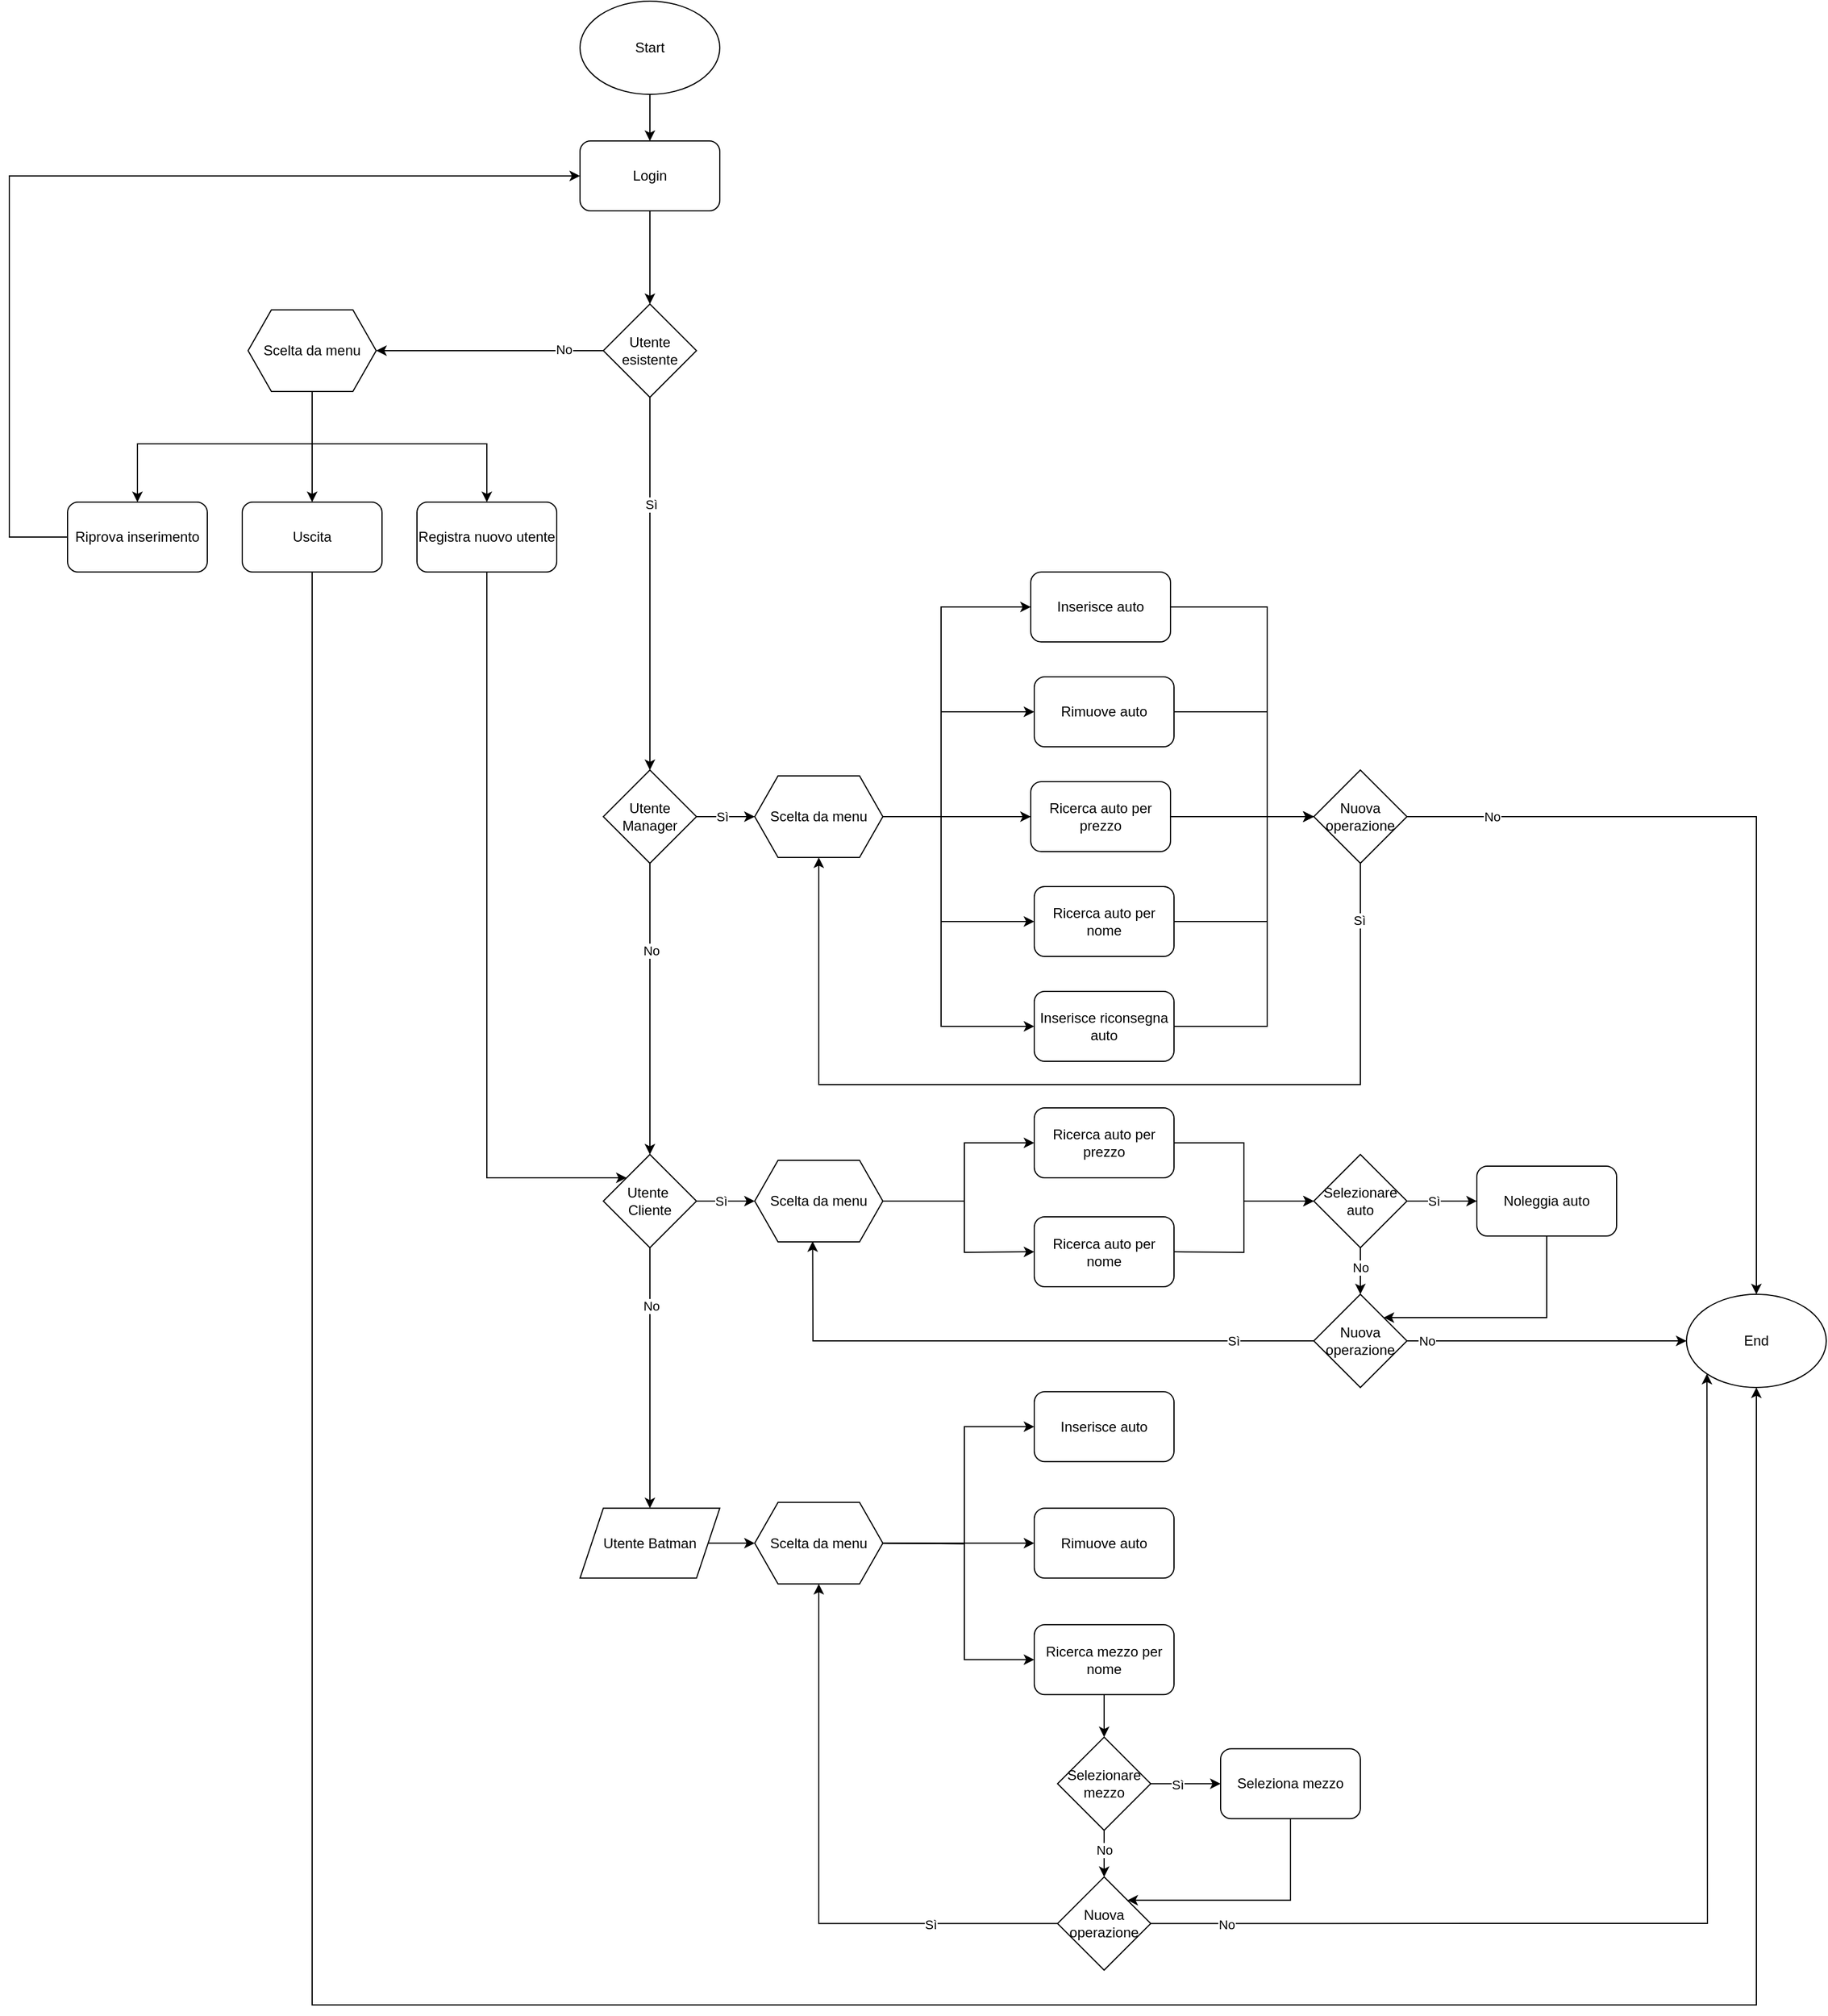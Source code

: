 <mxfile version="24.3.1" type="github">
  <diagram name="Pagina-1" id="EEm6VmCrQKePeS3bTBi5">
    <mxGraphModel dx="3055" dy="1200" grid="1" gridSize="10" guides="1" tooltips="1" connect="1" arrows="1" fold="1" page="1" pageScale="1" pageWidth="827" pageHeight="1169" math="0" shadow="0">
      <root>
        <mxCell id="0" />
        <mxCell id="1" parent="0" />
        <mxCell id="yDOt4Lqb7ccFXfuGrmkD-1" value="Start" style="ellipse;whiteSpace=wrap;html=1;" parent="1" vertex="1">
          <mxGeometry x="-270" y="100" width="120" height="80" as="geometry" />
        </mxCell>
        <mxCell id="yDOt4Lqb7ccFXfuGrmkD-9" value="" style="endArrow=classic;html=1;rounded=0;exitX=0.5;exitY=1;exitDx=0;exitDy=0;entryX=0.5;entryY=0;entryDx=0;entryDy=0;" parent="1" source="yDOt4Lqb7ccFXfuGrmkD-1" target="yDOt4Lqb7ccFXfuGrmkD-62" edge="1">
          <mxGeometry width="50" height="50" relative="1" as="geometry">
            <mxPoint x="70" y="260" as="sourcePoint" />
            <mxPoint x="120" y="210" as="targetPoint" />
          </mxGeometry>
        </mxCell>
        <mxCell id="yDOt4Lqb7ccFXfuGrmkD-27" value="" style="endArrow=classic;html=1;rounded=0;exitX=1;exitY=0.5;exitDx=0;exitDy=0;entryX=0;entryY=0.5;entryDx=0;entryDy=0;" parent="1" source="yDOt4Lqb7ccFXfuGrmkD-45" target="pQ0ZtECu9dwq4PrQdhm7-3" edge="1">
          <mxGeometry width="50" height="50" relative="1" as="geometry">
            <mxPoint x="680" y="1403.66" as="sourcePoint" />
            <mxPoint x="420" y="1473.66" as="targetPoint" />
            <Array as="points">
              <mxPoint x="60" y="1424.15" />
              <mxPoint x="60" y="1523.66" />
            </Array>
          </mxGeometry>
        </mxCell>
        <mxCell id="yDOt4Lqb7ccFXfuGrmkD-28" value="Scelta da menu" style="shape=hexagon;perimeter=hexagonPerimeter2;whiteSpace=wrap;html=1;fixedSize=1;" parent="1" vertex="1">
          <mxGeometry x="-120" y="765" width="110" height="70" as="geometry" />
        </mxCell>
        <mxCell id="yDOt4Lqb7ccFXfuGrmkD-29" value="Utente esistente" style="rhombus;whiteSpace=wrap;html=1;" parent="1" vertex="1">
          <mxGeometry x="-250" y="360" width="80" height="80" as="geometry" />
        </mxCell>
        <mxCell id="yDOt4Lqb7ccFXfuGrmkD-30" value="" style="endArrow=classic;html=1;rounded=0;exitX=0.5;exitY=1;exitDx=0;exitDy=0;entryX=0.5;entryY=0;entryDx=0;entryDy=0;" parent="1" source="yDOt4Lqb7ccFXfuGrmkD-62" target="yDOt4Lqb7ccFXfuGrmkD-29" edge="1">
          <mxGeometry width="50" height="50" relative="1" as="geometry">
            <mxPoint x="-210" y="320.0" as="sourcePoint" />
            <mxPoint x="-210.59" y="360" as="targetPoint" />
          </mxGeometry>
        </mxCell>
        <mxCell id="yDOt4Lqb7ccFXfuGrmkD-31" value="" style="endArrow=classic;html=1;rounded=0;entryX=0;entryY=0.5;entryDx=0;entryDy=0;exitX=0;exitY=0.5;exitDx=0;exitDy=0;" parent="1" target="G1E82B99o97ZGH-NDAvU-2" edge="1" source="yDOt4Lqb7ccFXfuGrmkD-29">
          <mxGeometry width="50" height="50" relative="1" as="geometry">
            <mxPoint x="-170" y="400" as="sourcePoint" />
            <mxPoint x="-380" y="330" as="targetPoint" />
            <Array as="points" />
          </mxGeometry>
        </mxCell>
        <mxCell id="yDOt4Lqb7ccFXfuGrmkD-55" value="No" style="edgeLabel;html=1;align=center;verticalAlign=middle;resizable=0;points=[];" parent="yDOt4Lqb7ccFXfuGrmkD-31" vertex="1" connectable="0">
          <mxGeometry x="-0.82" y="1" relative="1" as="geometry">
            <mxPoint x="-17" y="-2" as="offset" />
          </mxGeometry>
        </mxCell>
        <mxCell id="yDOt4Lqb7ccFXfuGrmkD-32" value="" style="endArrow=classic;html=1;rounded=0;entryX=0.5;entryY=0;entryDx=0;entryDy=0;exitX=0.5;exitY=1;exitDx=0;exitDy=0;" parent="1" source="yDOt4Lqb7ccFXfuGrmkD-29" target="yDOt4Lqb7ccFXfuGrmkD-33" edge="1">
          <mxGeometry width="50" height="50" relative="1" as="geometry">
            <mxPoint x="-180" y="710" as="sourcePoint" />
            <mxPoint x="-210.59" y="780" as="targetPoint" />
          </mxGeometry>
        </mxCell>
        <mxCell id="YLqW735Ok_-E2ZX6jBCm-1" value="Sì" style="edgeLabel;html=1;align=center;verticalAlign=middle;resizable=0;points=[];" parent="yDOt4Lqb7ccFXfuGrmkD-32" vertex="1" connectable="0">
          <mxGeometry x="-0.424" y="1" relative="1" as="geometry">
            <mxPoint as="offset" />
          </mxGeometry>
        </mxCell>
        <mxCell id="yDOt4Lqb7ccFXfuGrmkD-33" value="Utente Manager" style="rhombus;whiteSpace=wrap;html=1;" parent="1" vertex="1">
          <mxGeometry x="-250" y="760" width="80" height="80" as="geometry" />
        </mxCell>
        <mxCell id="yDOt4Lqb7ccFXfuGrmkD-35" value="" style="endArrow=classic;html=1;rounded=0;exitX=0.5;exitY=1;exitDx=0;exitDy=0;entryX=0.5;entryY=0;entryDx=0;entryDy=0;" parent="1" source="yDOt4Lqb7ccFXfuGrmkD-33" target="yDOt4Lqb7ccFXfuGrmkD-38" edge="1">
          <mxGeometry width="50" height="50" relative="1" as="geometry">
            <mxPoint x="-210.59" y="890" as="sourcePoint" />
            <mxPoint x="-210.59" y="930" as="targetPoint" />
          </mxGeometry>
        </mxCell>
        <mxCell id="yDOt4Lqb7ccFXfuGrmkD-52" value="No" style="edgeLabel;html=1;align=center;verticalAlign=middle;resizable=0;points=[];" parent="yDOt4Lqb7ccFXfuGrmkD-35" vertex="1" connectable="0">
          <mxGeometry x="-0.255" y="1" relative="1" as="geometry">
            <mxPoint y="-18" as="offset" />
          </mxGeometry>
        </mxCell>
        <mxCell id="yDOt4Lqb7ccFXfuGrmkD-36" value="" style="endArrow=classic;html=1;rounded=0;exitX=1;exitY=0.5;exitDx=0;exitDy=0;entryX=0;entryY=0.5;entryDx=0;entryDy=0;" parent="1" source="yDOt4Lqb7ccFXfuGrmkD-33" target="yDOt4Lqb7ccFXfuGrmkD-28" edge="1">
          <mxGeometry width="50" height="50" relative="1" as="geometry">
            <mxPoint x="-200.59" y="730" as="sourcePoint" />
            <mxPoint x="-200" y="770" as="targetPoint" />
          </mxGeometry>
        </mxCell>
        <mxCell id="yDOt4Lqb7ccFXfuGrmkD-49" value="Sì" style="edgeLabel;html=1;align=center;verticalAlign=middle;resizable=0;points=[];" parent="yDOt4Lqb7ccFXfuGrmkD-36" vertex="1" connectable="0">
          <mxGeometry x="-0.141" y="-1" relative="1" as="geometry">
            <mxPoint y="-1" as="offset" />
          </mxGeometry>
        </mxCell>
        <mxCell id="yDOt4Lqb7ccFXfuGrmkD-37" value="Scelta da menu" style="shape=hexagon;perimeter=hexagonPerimeter2;whiteSpace=wrap;html=1;fixedSize=1;" parent="1" vertex="1">
          <mxGeometry x="-120" y="1095" width="110" height="70" as="geometry" />
        </mxCell>
        <mxCell id="yDOt4Lqb7ccFXfuGrmkD-38" value="Utente&amp;nbsp;&lt;div&gt;Cliente&lt;/div&gt;" style="rhombus;whiteSpace=wrap;html=1;" parent="1" vertex="1">
          <mxGeometry x="-250" y="1090" width="80" height="80" as="geometry" />
        </mxCell>
        <mxCell id="yDOt4Lqb7ccFXfuGrmkD-39" value="" style="endArrow=classic;html=1;rounded=0;exitX=0.5;exitY=1;exitDx=0;exitDy=0;entryX=0.5;entryY=0;entryDx=0;entryDy=0;" parent="1" source="yDOt4Lqb7ccFXfuGrmkD-38" target="yDOt4Lqb7ccFXfuGrmkD-60" edge="1">
          <mxGeometry width="50" height="50" relative="1" as="geometry">
            <mxPoint x="-210.59" y="1153.51" as="sourcePoint" />
            <mxPoint x="-211" y="1203.51" as="targetPoint" />
          </mxGeometry>
        </mxCell>
        <mxCell id="yDOt4Lqb7ccFXfuGrmkD-53" value="No" style="edgeLabel;html=1;align=center;verticalAlign=middle;resizable=0;points=[];" parent="yDOt4Lqb7ccFXfuGrmkD-39" vertex="1" connectable="0">
          <mxGeometry x="-0.255" y="2" relative="1" as="geometry">
            <mxPoint x="-1" y="-34" as="offset" />
          </mxGeometry>
        </mxCell>
        <mxCell id="yDOt4Lqb7ccFXfuGrmkD-40" value="" style="endArrow=classic;html=1;rounded=0;exitX=1;exitY=0.5;exitDx=0;exitDy=0;entryX=0;entryY=0.5;entryDx=0;entryDy=0;" parent="1" source="yDOt4Lqb7ccFXfuGrmkD-38" target="yDOt4Lqb7ccFXfuGrmkD-37" edge="1">
          <mxGeometry width="50" height="50" relative="1" as="geometry">
            <mxPoint x="-200.59" y="1045" as="sourcePoint" />
            <mxPoint x="-200" y="1085" as="targetPoint" />
          </mxGeometry>
        </mxCell>
        <mxCell id="yDOt4Lqb7ccFXfuGrmkD-50" value="Sì" style="edgeLabel;html=1;align=center;verticalAlign=middle;resizable=0;points=[];" parent="yDOt4Lqb7ccFXfuGrmkD-40" vertex="1" connectable="0">
          <mxGeometry x="-0.188" y="-2" relative="1" as="geometry">
            <mxPoint y="-2" as="offset" />
          </mxGeometry>
        </mxCell>
        <mxCell id="yDOt4Lqb7ccFXfuGrmkD-45" value="Scelta da menu" style="shape=hexagon;perimeter=hexagonPerimeter2;whiteSpace=wrap;html=1;fixedSize=1;" parent="1" vertex="1">
          <mxGeometry x="-120" y="1388.66" width="110" height="70" as="geometry" />
        </mxCell>
        <mxCell id="yDOt4Lqb7ccFXfuGrmkD-48" value="" style="endArrow=classic;html=1;rounded=0;exitX=1;exitY=0.5;exitDx=0;exitDy=0;entryX=0;entryY=0.5;entryDx=0;entryDy=0;" parent="1" source="yDOt4Lqb7ccFXfuGrmkD-60" target="yDOt4Lqb7ccFXfuGrmkD-45" edge="1">
          <mxGeometry width="50" height="50" relative="1" as="geometry">
            <mxPoint x="-200.59" y="1353.66" as="sourcePoint" />
            <mxPoint x="-200" y="1393.66" as="targetPoint" />
          </mxGeometry>
        </mxCell>
        <mxCell id="yDOt4Lqb7ccFXfuGrmkD-58" value="" style="endArrow=classic;html=1;rounded=0;exitX=1;exitY=0.5;exitDx=0;exitDy=0;entryX=0;entryY=0.5;entryDx=0;entryDy=0;" parent="1" source="yDOt4Lqb7ccFXfuGrmkD-68" target="pQ0ZtECu9dwq4PrQdhm7-29" edge="1">
          <mxGeometry width="50" height="50" relative="1" as="geometry">
            <mxPoint x="240" y="1195" as="sourcePoint" />
            <mxPoint x="294" y="1145" as="targetPoint" />
            <Array as="points">
              <mxPoint x="300" y="1174" />
              <mxPoint x="300" y="1130" />
            </Array>
          </mxGeometry>
        </mxCell>
        <mxCell id="yDOt4Lqb7ccFXfuGrmkD-60" value="Utente Batman" style="shape=parallelogram;perimeter=parallelogramPerimeter;whiteSpace=wrap;html=1;fixedSize=1;" parent="1" vertex="1">
          <mxGeometry x="-270" y="1393.66" width="120" height="60" as="geometry" />
        </mxCell>
        <mxCell id="yDOt4Lqb7ccFXfuGrmkD-61" value="" style="endArrow=classic;html=1;rounded=0;exitX=1;exitY=0.5;exitDx=0;exitDy=0;entryX=0;entryY=0.5;entryDx=0;entryDy=0;" parent="1" source="yDOt4Lqb7ccFXfuGrmkD-67" target="pQ0ZtECu9dwq4PrQdhm7-29" edge="1">
          <mxGeometry width="50" height="50" relative="1" as="geometry">
            <mxPoint x="130" y="1265" as="sourcePoint" />
            <mxPoint x="294" y="1145" as="targetPoint" />
            <Array as="points">
              <mxPoint x="300" y="1080" />
              <mxPoint x="300" y="1130" />
            </Array>
          </mxGeometry>
        </mxCell>
        <mxCell id="yDOt4Lqb7ccFXfuGrmkD-62" value="Login" style="rounded=1;whiteSpace=wrap;html=1;" parent="1" vertex="1">
          <mxGeometry x="-270" y="220" width="120" height="60" as="geometry" />
        </mxCell>
        <mxCell id="yDOt4Lqb7ccFXfuGrmkD-63" value="Inserisce auto" style="rounded=1;whiteSpace=wrap;html=1;" parent="1" vertex="1">
          <mxGeometry x="117" y="590" width="120" height="60" as="geometry" />
        </mxCell>
        <mxCell id="yDOt4Lqb7ccFXfuGrmkD-64" value="Rimuove auto" style="rounded=1;whiteSpace=wrap;html=1;" parent="1" vertex="1">
          <mxGeometry x="120" y="680" width="120" height="60" as="geometry" />
        </mxCell>
        <mxCell id="yDOt4Lqb7ccFXfuGrmkD-65" value="" style="endArrow=classic;html=1;rounded=0;exitX=1;exitY=0.5;exitDx=0;exitDy=0;entryX=0;entryY=0.5;entryDx=0;entryDy=0;" parent="1" source="yDOt4Lqb7ccFXfuGrmkD-28" target="yDOt4Lqb7ccFXfuGrmkD-63" edge="1">
          <mxGeometry width="50" height="50" relative="1" as="geometry">
            <mxPoint x="430" y="860" as="sourcePoint" />
            <mxPoint x="480" y="810" as="targetPoint" />
            <Array as="points">
              <mxPoint x="40" y="800" />
              <mxPoint x="40" y="620" />
            </Array>
          </mxGeometry>
        </mxCell>
        <mxCell id="yDOt4Lqb7ccFXfuGrmkD-66" value="" style="endArrow=classic;html=1;rounded=0;exitX=1;exitY=0.5;exitDx=0;exitDy=0;entryX=0;entryY=0.5;entryDx=0;entryDy=0;" parent="1" source="yDOt4Lqb7ccFXfuGrmkD-28" target="yDOt4Lqb7ccFXfuGrmkD-64" edge="1">
          <mxGeometry width="50" height="50" relative="1" as="geometry">
            <mxPoint x="430" y="860" as="sourcePoint" />
            <mxPoint x="480" y="810" as="targetPoint" />
            <Array as="points">
              <mxPoint x="40" y="800" />
              <mxPoint x="40" y="710" />
            </Array>
          </mxGeometry>
        </mxCell>
        <mxCell id="yDOt4Lqb7ccFXfuGrmkD-67" value="Ricerca auto per prezzo" style="rounded=1;whiteSpace=wrap;html=1;" parent="1" vertex="1">
          <mxGeometry x="120" y="1050" width="120" height="60" as="geometry" />
        </mxCell>
        <mxCell id="yDOt4Lqb7ccFXfuGrmkD-68" value="Ricerca auto per nome" style="rounded=1;whiteSpace=wrap;html=1;" parent="1" vertex="1">
          <mxGeometry x="120" y="1143.51" width="120" height="60" as="geometry" />
        </mxCell>
        <mxCell id="yDOt4Lqb7ccFXfuGrmkD-69" value="Noleggia auto" style="rounded=1;whiteSpace=wrap;html=1;" parent="1" vertex="1">
          <mxGeometry x="500" y="1100" width="120" height="60" as="geometry" />
        </mxCell>
        <mxCell id="yDOt4Lqb7ccFXfuGrmkD-70" value="" style="endArrow=classic;html=1;rounded=0;exitX=1;exitY=0.5;exitDx=0;exitDy=0;entryX=0;entryY=0.5;entryDx=0;entryDy=0;" parent="1" source="yDOt4Lqb7ccFXfuGrmkD-37" target="yDOt4Lqb7ccFXfuGrmkD-67" edge="1">
          <mxGeometry width="50" height="50" relative="1" as="geometry">
            <mxPoint x="430" y="1345" as="sourcePoint" />
            <mxPoint x="480" y="1295" as="targetPoint" />
            <Array as="points">
              <mxPoint x="60" y="1130" />
              <mxPoint x="60" y="1080" />
            </Array>
          </mxGeometry>
        </mxCell>
        <mxCell id="yDOt4Lqb7ccFXfuGrmkD-71" value="" style="endArrow=classic;html=1;rounded=0;exitX=1;exitY=0.5;exitDx=0;exitDy=0;entryX=0;entryY=0.5;entryDx=0;entryDy=0;" parent="1" source="yDOt4Lqb7ccFXfuGrmkD-37" target="yDOt4Lqb7ccFXfuGrmkD-68" edge="1">
          <mxGeometry width="50" height="50" relative="1" as="geometry">
            <mxPoint x="430" y="1345" as="sourcePoint" />
            <mxPoint x="120" y="1195" as="targetPoint" />
            <Array as="points">
              <mxPoint x="60" y="1130" />
              <mxPoint x="60" y="1174" />
            </Array>
          </mxGeometry>
        </mxCell>
        <mxCell id="yDOt4Lqb7ccFXfuGrmkD-72" value="Inserisce auto" style="rounded=1;whiteSpace=wrap;html=1;" parent="1" vertex="1">
          <mxGeometry x="120" y="1293.66" width="120" height="60" as="geometry" />
        </mxCell>
        <mxCell id="yDOt4Lqb7ccFXfuGrmkD-73" value="Rimuove auto" style="rounded=1;whiteSpace=wrap;html=1;" parent="1" vertex="1">
          <mxGeometry x="120" y="1393.66" width="120" height="60" as="geometry" />
        </mxCell>
        <mxCell id="yDOt4Lqb7ccFXfuGrmkD-74" value="" style="endArrow=classic;html=1;rounded=0;entryX=0;entryY=0.5;entryDx=0;entryDy=0;exitX=1;exitY=0.5;exitDx=0;exitDy=0;" parent="1" source="yDOt4Lqb7ccFXfuGrmkD-45" target="yDOt4Lqb7ccFXfuGrmkD-72" edge="1">
          <mxGeometry width="50" height="50" relative="1" as="geometry">
            <mxPoint x="430" y="1413.66" as="sourcePoint" />
            <mxPoint x="480" y="1363.66" as="targetPoint" />
            <Array as="points">
              <mxPoint x="60" y="1424.15" />
              <mxPoint x="60" y="1323.66" />
            </Array>
          </mxGeometry>
        </mxCell>
        <mxCell id="yDOt4Lqb7ccFXfuGrmkD-75" value="" style="endArrow=classic;html=1;rounded=0;exitX=1;exitY=0.5;exitDx=0;exitDy=0;entryX=0;entryY=0.5;entryDx=0;entryDy=0;" parent="1" source="yDOt4Lqb7ccFXfuGrmkD-45" target="yDOt4Lqb7ccFXfuGrmkD-73" edge="1">
          <mxGeometry width="50" height="50" relative="1" as="geometry">
            <mxPoint x="430" y="1413.66" as="sourcePoint" />
            <mxPoint x="480" y="1363.66" as="targetPoint" />
            <Array as="points">
              <mxPoint x="60" y="1423.66" />
            </Array>
          </mxGeometry>
        </mxCell>
        <mxCell id="yDOt4Lqb7ccFXfuGrmkD-76" value="" style="endArrow=classic;html=1;rounded=0;exitX=1;exitY=0.5;exitDx=0;exitDy=0;entryX=0;entryY=0.5;entryDx=0;entryDy=0;" parent="1" source="yDOt4Lqb7ccFXfuGrmkD-28" target="yDOt4Lqb7ccFXfuGrmkD-78" edge="1">
          <mxGeometry width="50" height="50" relative="1" as="geometry">
            <mxPoint x="350" y="1060" as="sourcePoint" />
            <mxPoint x="400" y="1010" as="targetPoint" />
            <Array as="points">
              <mxPoint x="40" y="800" />
            </Array>
          </mxGeometry>
        </mxCell>
        <mxCell id="yDOt4Lqb7ccFXfuGrmkD-77" value="" style="endArrow=classic;html=1;rounded=0;exitX=1;exitY=0.5;exitDx=0;exitDy=0;entryX=0;entryY=0.5;entryDx=0;entryDy=0;" parent="1" source="yDOt4Lqb7ccFXfuGrmkD-28" target="yDOt4Lqb7ccFXfuGrmkD-79" edge="1">
          <mxGeometry width="50" height="50" relative="1" as="geometry">
            <mxPoint x="350" y="1060" as="sourcePoint" />
            <mxPoint x="400" y="1010" as="targetPoint" />
            <Array as="points">
              <mxPoint x="40" y="800" />
              <mxPoint x="40" y="890" />
            </Array>
          </mxGeometry>
        </mxCell>
        <mxCell id="yDOt4Lqb7ccFXfuGrmkD-78" value="Ricerca auto per prezzo" style="rounded=1;whiteSpace=wrap;html=1;" parent="1" vertex="1">
          <mxGeometry x="117" y="770" width="120" height="60" as="geometry" />
        </mxCell>
        <mxCell id="yDOt4Lqb7ccFXfuGrmkD-79" value="Ricerca auto per nome" style="rounded=1;whiteSpace=wrap;html=1;" parent="1" vertex="1">
          <mxGeometry x="120" y="860" width="120" height="60" as="geometry" />
        </mxCell>
        <mxCell id="pQ0ZtECu9dwq4PrQdhm7-1" value="Seleziona mezzo" style="rounded=1;whiteSpace=wrap;html=1;" parent="1" vertex="1">
          <mxGeometry x="280" y="1600.15" width="120" height="60" as="geometry" />
        </mxCell>
        <mxCell id="pQ0ZtECu9dwq4PrQdhm7-3" value="Ricerca mezzo per nome" style="rounded=1;whiteSpace=wrap;html=1;" parent="1" vertex="1">
          <mxGeometry x="120" y="1493.66" width="120" height="60" as="geometry" />
        </mxCell>
        <mxCell id="pQ0ZtECu9dwq4PrQdhm7-4" value="" style="endArrow=classic;html=1;rounded=0;exitX=1;exitY=0.5;exitDx=0;exitDy=0;entryX=0;entryY=0.5;entryDx=0;entryDy=0;" parent="1" source="pQ0ZtECu9dwq4PrQdhm7-15" target="pQ0ZtECu9dwq4PrQdhm7-1" edge="1">
          <mxGeometry width="50" height="50" relative="1" as="geometry">
            <mxPoint x="350" y="1213.66" as="sourcePoint" />
            <mxPoint x="400" y="1163.66" as="targetPoint" />
          </mxGeometry>
        </mxCell>
        <mxCell id="pQ0ZtECu9dwq4PrQdhm7-17" value="Sì" style="edgeLabel;html=1;align=center;verticalAlign=middle;resizable=0;points=[];" parent="pQ0ZtECu9dwq4PrQdhm7-4" vertex="1" connectable="0">
          <mxGeometry x="-0.543" y="1" relative="1" as="geometry">
            <mxPoint x="9" y="2" as="offset" />
          </mxGeometry>
        </mxCell>
        <mxCell id="pQ0ZtECu9dwq4PrQdhm7-5" value="Nuova operazione" style="rhombus;whiteSpace=wrap;html=1;" parent="1" vertex="1">
          <mxGeometry x="360" y="760" width="80" height="80" as="geometry" />
        </mxCell>
        <mxCell id="pQ0ZtECu9dwq4PrQdhm7-6" value="" style="endArrow=classic;html=1;rounded=0;exitX=0.5;exitY=1;exitDx=0;exitDy=0;entryX=0.5;entryY=1;entryDx=0;entryDy=0;" parent="1" source="pQ0ZtECu9dwq4PrQdhm7-5" target="yDOt4Lqb7ccFXfuGrmkD-28" edge="1">
          <mxGeometry width="50" height="50" relative="1" as="geometry">
            <mxPoint x="350" y="960" as="sourcePoint" />
            <mxPoint x="370" y="670" as="targetPoint" />
            <Array as="points">
              <mxPoint x="400" y="1030" />
              <mxPoint x="-65" y="1030" />
            </Array>
          </mxGeometry>
        </mxCell>
        <mxCell id="pQ0ZtECu9dwq4PrQdhm7-7" value="Sì" style="edgeLabel;html=1;align=center;verticalAlign=middle;resizable=0;points=[];" parent="pQ0ZtECu9dwq4PrQdhm7-6" vertex="1" connectable="0">
          <mxGeometry x="-0.814" relative="1" as="geometry">
            <mxPoint x="-1" y="-30" as="offset" />
          </mxGeometry>
        </mxCell>
        <mxCell id="pQ0ZtECu9dwq4PrQdhm7-8" value="" style="endArrow=classic;html=1;rounded=0;exitX=1;exitY=0.5;exitDx=0;exitDy=0;entryX=0.5;entryY=0;entryDx=0;entryDy=0;" parent="1" source="pQ0ZtECu9dwq4PrQdhm7-5" target="pQ0ZtECu9dwq4PrQdhm7-9" edge="1">
          <mxGeometry width="50" height="50" relative="1" as="geometry">
            <mxPoint x="350" y="960" as="sourcePoint" />
            <mxPoint x="750" y="1157" as="targetPoint" />
            <Array as="points">
              <mxPoint x="740" y="800" />
            </Array>
          </mxGeometry>
        </mxCell>
        <mxCell id="pQ0ZtECu9dwq4PrQdhm7-10" value="No" style="edgeLabel;html=1;align=center;verticalAlign=middle;resizable=0;points=[];" parent="pQ0ZtECu9dwq4PrQdhm7-8" vertex="1" connectable="0">
          <mxGeometry x="-0.567" relative="1" as="geometry">
            <mxPoint x="-81" as="offset" />
          </mxGeometry>
        </mxCell>
        <mxCell id="pQ0ZtECu9dwq4PrQdhm7-9" value="End" style="ellipse;whiteSpace=wrap;html=1;" parent="1" vertex="1">
          <mxGeometry x="680" y="1210" width="120" height="80" as="geometry" />
        </mxCell>
        <mxCell id="pQ0ZtECu9dwq4PrQdhm7-11" value="" style="endArrow=classic;html=1;rounded=0;exitX=1;exitY=0.5;exitDx=0;exitDy=0;entryX=0;entryY=0.5;entryDx=0;entryDy=0;" parent="1" source="yDOt4Lqb7ccFXfuGrmkD-63" target="pQ0ZtECu9dwq4PrQdhm7-5" edge="1">
          <mxGeometry width="50" height="50" relative="1" as="geometry">
            <mxPoint x="350" y="960" as="sourcePoint" />
            <mxPoint x="400" y="910" as="targetPoint" />
            <Array as="points">
              <mxPoint x="320" y="620" />
              <mxPoint x="320" y="800" />
            </Array>
          </mxGeometry>
        </mxCell>
        <mxCell id="pQ0ZtECu9dwq4PrQdhm7-12" value="" style="endArrow=classic;html=1;rounded=0;exitX=1;exitY=0.5;exitDx=0;exitDy=0;entryX=0;entryY=0.5;entryDx=0;entryDy=0;" parent="1" source="yDOt4Lqb7ccFXfuGrmkD-64" target="pQ0ZtECu9dwq4PrQdhm7-5" edge="1">
          <mxGeometry width="50" height="50" relative="1" as="geometry">
            <mxPoint x="350" y="960" as="sourcePoint" />
            <mxPoint x="400" y="910" as="targetPoint" />
            <Array as="points">
              <mxPoint x="320" y="710" />
              <mxPoint x="320" y="800" />
            </Array>
          </mxGeometry>
        </mxCell>
        <mxCell id="pQ0ZtECu9dwq4PrQdhm7-13" value="" style="endArrow=classic;html=1;rounded=0;exitX=1;exitY=0.5;exitDx=0;exitDy=0;entryX=0;entryY=0.5;entryDx=0;entryDy=0;" parent="1" source="yDOt4Lqb7ccFXfuGrmkD-78" target="pQ0ZtECu9dwq4PrQdhm7-5" edge="1">
          <mxGeometry width="50" height="50" relative="1" as="geometry">
            <mxPoint x="350" y="960" as="sourcePoint" />
            <mxPoint x="400" y="910" as="targetPoint" />
            <Array as="points">
              <mxPoint x="320" y="800" />
            </Array>
          </mxGeometry>
        </mxCell>
        <mxCell id="pQ0ZtECu9dwq4PrQdhm7-14" value="" style="endArrow=classic;html=1;rounded=0;exitX=1;exitY=0.5;exitDx=0;exitDy=0;entryX=0;entryY=0.5;entryDx=0;entryDy=0;" parent="1" source="yDOt4Lqb7ccFXfuGrmkD-79" target="pQ0ZtECu9dwq4PrQdhm7-5" edge="1">
          <mxGeometry width="50" height="50" relative="1" as="geometry">
            <mxPoint x="350" y="960" as="sourcePoint" />
            <mxPoint x="400" y="910" as="targetPoint" />
            <Array as="points">
              <mxPoint x="320" y="890" />
              <mxPoint x="320" y="800" />
            </Array>
          </mxGeometry>
        </mxCell>
        <mxCell id="pQ0ZtECu9dwq4PrQdhm7-15" value="Selezionare mezzo" style="rhombus;whiteSpace=wrap;html=1;" parent="1" vertex="1">
          <mxGeometry x="140" y="1590.15" width="80" height="80" as="geometry" />
        </mxCell>
        <mxCell id="pQ0ZtECu9dwq4PrQdhm7-16" value="" style="endArrow=classic;html=1;rounded=0;exitX=0.5;exitY=1;exitDx=0;exitDy=0;entryX=0.5;entryY=0;entryDx=0;entryDy=0;" parent="1" source="pQ0ZtECu9dwq4PrQdhm7-3" target="pQ0ZtECu9dwq4PrQdhm7-15" edge="1">
          <mxGeometry width="50" height="50" relative="1" as="geometry">
            <mxPoint x="340" y="1520.15" as="sourcePoint" />
            <mxPoint x="390" y="1470.15" as="targetPoint" />
          </mxGeometry>
        </mxCell>
        <mxCell id="pQ0ZtECu9dwq4PrQdhm7-18" value="Nuova operazione" style="rhombus;whiteSpace=wrap;html=1;" parent="1" vertex="1">
          <mxGeometry x="140" y="1710.15" width="80" height="80" as="geometry" />
        </mxCell>
        <mxCell id="pQ0ZtECu9dwq4PrQdhm7-19" value="" style="endArrow=classic;html=1;rounded=0;exitX=0.5;exitY=1;exitDx=0;exitDy=0;entryX=0.5;entryY=0;entryDx=0;entryDy=0;" parent="1" source="pQ0ZtECu9dwq4PrQdhm7-15" target="pQ0ZtECu9dwq4PrQdhm7-18" edge="1">
          <mxGeometry width="50" height="50" relative="1" as="geometry">
            <mxPoint x="340" y="1610.15" as="sourcePoint" />
            <mxPoint x="390" y="1560.15" as="targetPoint" />
          </mxGeometry>
        </mxCell>
        <mxCell id="pQ0ZtECu9dwq4PrQdhm7-20" value="No" style="edgeLabel;html=1;align=center;verticalAlign=middle;resizable=0;points=[];" parent="pQ0ZtECu9dwq4PrQdhm7-19" vertex="1" connectable="0">
          <mxGeometry x="-0.181" relative="1" as="geometry">
            <mxPoint as="offset" />
          </mxGeometry>
        </mxCell>
        <mxCell id="pQ0ZtECu9dwq4PrQdhm7-21" value="" style="endArrow=classic;html=1;rounded=0;exitX=0;exitY=0.5;exitDx=0;exitDy=0;entryX=0.5;entryY=1;entryDx=0;entryDy=0;" parent="1" source="pQ0ZtECu9dwq4PrQdhm7-18" target="yDOt4Lqb7ccFXfuGrmkD-45" edge="1">
          <mxGeometry width="50" height="50" relative="1" as="geometry">
            <mxPoint x="340" y="1610.15" as="sourcePoint" />
            <mxPoint x="390" y="1560.15" as="targetPoint" />
            <Array as="points">
              <mxPoint x="-65" y="1750.15" />
            </Array>
          </mxGeometry>
        </mxCell>
        <mxCell id="pQ0ZtECu9dwq4PrQdhm7-22" value="Sì" style="edgeLabel;html=1;align=center;verticalAlign=middle;resizable=0;points=[];" parent="pQ0ZtECu9dwq4PrQdhm7-21" vertex="1" connectable="0">
          <mxGeometry x="-0.559" y="1" relative="1" as="geometry">
            <mxPoint as="offset" />
          </mxGeometry>
        </mxCell>
        <mxCell id="pQ0ZtECu9dwq4PrQdhm7-23" value="" style="endArrow=classic;html=1;rounded=0;exitX=1;exitY=0.5;exitDx=0;exitDy=0;entryX=0;entryY=1;entryDx=0;entryDy=0;" parent="1" source="pQ0ZtECu9dwq4PrQdhm7-18" target="pQ0ZtECu9dwq4PrQdhm7-9" edge="1">
          <mxGeometry width="50" height="50" relative="1" as="geometry">
            <mxPoint x="300" y="1570" as="sourcePoint" />
            <mxPoint x="740" y="1710" as="targetPoint" />
            <Array as="points">
              <mxPoint x="698" y="1750" />
            </Array>
          </mxGeometry>
        </mxCell>
        <mxCell id="pQ0ZtECu9dwq4PrQdhm7-24" value="No" style="edgeLabel;html=1;align=center;verticalAlign=middle;resizable=0;points=[];" parent="pQ0ZtECu9dwq4PrQdhm7-23" vertex="1" connectable="0">
          <mxGeometry x="-0.863" y="-1" relative="1" as="geometry">
            <mxPoint as="offset" />
          </mxGeometry>
        </mxCell>
        <mxCell id="pQ0ZtECu9dwq4PrQdhm7-25" value="" style="endArrow=classic;html=1;rounded=0;exitX=0.5;exitY=1;exitDx=0;exitDy=0;entryX=1;entryY=0;entryDx=0;entryDy=0;" parent="1" source="pQ0ZtECu9dwq4PrQdhm7-1" target="pQ0ZtECu9dwq4PrQdhm7-18" edge="1">
          <mxGeometry width="50" height="50" relative="1" as="geometry">
            <mxPoint x="300" y="1610.15" as="sourcePoint" />
            <mxPoint x="180" y="1700.15" as="targetPoint" />
            <Array as="points">
              <mxPoint x="340" y="1730.15" />
            </Array>
          </mxGeometry>
        </mxCell>
        <mxCell id="pQ0ZtECu9dwq4PrQdhm7-27" value="" style="endArrow=classic;html=1;rounded=0;exitX=1;exitY=0.5;exitDx=0;exitDy=0;entryX=0;entryY=0.5;entryDx=0;entryDy=0;" parent="1" source="pQ0ZtECu9dwq4PrQdhm7-29" target="yDOt4Lqb7ccFXfuGrmkD-69" edge="1">
          <mxGeometry width="50" height="50" relative="1" as="geometry">
            <mxPoint x="570" y="713.51" as="sourcePoint" />
            <mxPoint x="620" y="663.51" as="targetPoint" />
          </mxGeometry>
        </mxCell>
        <mxCell id="pQ0ZtECu9dwq4PrQdhm7-28" value="Sì" style="edgeLabel;html=1;align=center;verticalAlign=middle;resizable=0;points=[];" parent="pQ0ZtECu9dwq4PrQdhm7-27" vertex="1" connectable="0">
          <mxGeometry x="-0.543" y="1" relative="1" as="geometry">
            <mxPoint x="9" y="1" as="offset" />
          </mxGeometry>
        </mxCell>
        <mxCell id="pQ0ZtECu9dwq4PrQdhm7-29" value="Selezionare auto" style="rhombus;whiteSpace=wrap;html=1;" parent="1" vertex="1">
          <mxGeometry x="360" y="1090" width="80" height="80" as="geometry" />
        </mxCell>
        <mxCell id="pQ0ZtECu9dwq4PrQdhm7-30" value="Nuova operazione" style="rhombus;whiteSpace=wrap;html=1;" parent="1" vertex="1">
          <mxGeometry x="360" y="1210" width="80" height="80" as="geometry" />
        </mxCell>
        <mxCell id="pQ0ZtECu9dwq4PrQdhm7-31" value="" style="endArrow=classic;html=1;rounded=0;exitX=0.5;exitY=1;exitDx=0;exitDy=0;entryX=0.5;entryY=0;entryDx=0;entryDy=0;" parent="1" source="pQ0ZtECu9dwq4PrQdhm7-29" target="pQ0ZtECu9dwq4PrQdhm7-30" edge="1">
          <mxGeometry width="50" height="50" relative="1" as="geometry">
            <mxPoint x="560" y="1110" as="sourcePoint" />
            <mxPoint x="610" y="1060" as="targetPoint" />
          </mxGeometry>
        </mxCell>
        <mxCell id="pQ0ZtECu9dwq4PrQdhm7-32" value="No" style="edgeLabel;html=1;align=center;verticalAlign=middle;resizable=0;points=[];" parent="pQ0ZtECu9dwq4PrQdhm7-31" vertex="1" connectable="0">
          <mxGeometry x="-0.181" relative="1" as="geometry">
            <mxPoint as="offset" />
          </mxGeometry>
        </mxCell>
        <mxCell id="pQ0ZtECu9dwq4PrQdhm7-33" value="" style="endArrow=classic;html=1;rounded=0;exitX=1;exitY=0.5;exitDx=0;exitDy=0;entryX=0;entryY=0.5;entryDx=0;entryDy=0;" parent="1" source="pQ0ZtECu9dwq4PrQdhm7-30" target="pQ0ZtECu9dwq4PrQdhm7-9" edge="1">
          <mxGeometry width="50" height="50" relative="1" as="geometry">
            <mxPoint x="520" y="1110" as="sourcePoint" />
            <mxPoint x="790" y="1250" as="targetPoint" />
            <Array as="points" />
          </mxGeometry>
        </mxCell>
        <mxCell id="pQ0ZtECu9dwq4PrQdhm7-34" value="No" style="edgeLabel;html=1;align=center;verticalAlign=middle;resizable=0;points=[];" parent="pQ0ZtECu9dwq4PrQdhm7-33" vertex="1" connectable="0">
          <mxGeometry x="-0.863" y="-1" relative="1" as="geometry">
            <mxPoint y="-1" as="offset" />
          </mxGeometry>
        </mxCell>
        <mxCell id="pQ0ZtECu9dwq4PrQdhm7-35" value="" style="endArrow=classic;html=1;rounded=0;exitX=0.5;exitY=1;exitDx=0;exitDy=0;entryX=1;entryY=0;entryDx=0;entryDy=0;" parent="1" source="yDOt4Lqb7ccFXfuGrmkD-69" target="pQ0ZtECu9dwq4PrQdhm7-30" edge="1">
          <mxGeometry width="50" height="50" relative="1" as="geometry">
            <mxPoint x="520" y="1110" as="sourcePoint" />
            <mxPoint x="400" y="1200" as="targetPoint" />
            <Array as="points">
              <mxPoint x="560" y="1230" />
            </Array>
          </mxGeometry>
        </mxCell>
        <mxCell id="pQ0ZtECu9dwq4PrQdhm7-36" value="" style="endArrow=classic;html=1;rounded=0;exitX=0;exitY=0.5;exitDx=0;exitDy=0;entryX=0.452;entryY=0.993;entryDx=0;entryDy=0;entryPerimeter=0;" parent="1" source="pQ0ZtECu9dwq4PrQdhm7-30" target="yDOt4Lqb7ccFXfuGrmkD-37" edge="1">
          <mxGeometry width="50" height="50" relative="1" as="geometry">
            <mxPoint x="300" y="1160" as="sourcePoint" />
            <mxPoint x="350" y="1110" as="targetPoint" />
            <Array as="points">
              <mxPoint x="-70" y="1250" />
            </Array>
          </mxGeometry>
        </mxCell>
        <mxCell id="pQ0ZtECu9dwq4PrQdhm7-37" value="Sì" style="edgeLabel;html=1;align=center;verticalAlign=middle;resizable=0;points=[];" parent="pQ0ZtECu9dwq4PrQdhm7-36" vertex="1" connectable="0">
          <mxGeometry x="-0.776" y="1" relative="1" as="geometry">
            <mxPoint x="-12" y="-1" as="offset" />
          </mxGeometry>
        </mxCell>
        <mxCell id="pQ0ZtECu9dwq4PrQdhm7-42" value="" style="endArrow=classic;html=1;rounded=0;exitX=0.5;exitY=1;exitDx=0;exitDy=0;entryX=0.5;entryY=1;entryDx=0;entryDy=0;" parent="1" source="G1E82B99o97ZGH-NDAvU-5" target="pQ0ZtECu9dwq4PrQdhm7-9" edge="1">
          <mxGeometry width="50" height="50" relative="1" as="geometry">
            <mxPoint x="-25" y="320" as="sourcePoint" />
            <mxPoint x="860" y="1000" as="targetPoint" />
            <Array as="points">
              <mxPoint x="-500" y="1820" />
              <mxPoint x="740" y="1820" />
            </Array>
          </mxGeometry>
        </mxCell>
        <mxCell id="YLqW735Ok_-E2ZX6jBCm-2" value="Inserisce riconsegna auto" style="rounded=1;whiteSpace=wrap;html=1;" parent="1" vertex="1">
          <mxGeometry x="120" y="950" width="120" height="60" as="geometry" />
        </mxCell>
        <mxCell id="YLqW735Ok_-E2ZX6jBCm-3" value="" style="endArrow=classic;html=1;rounded=0;exitX=1;exitY=0.5;exitDx=0;exitDy=0;entryX=0;entryY=0.5;entryDx=0;entryDy=0;" parent="1" source="yDOt4Lqb7ccFXfuGrmkD-28" target="YLqW735Ok_-E2ZX6jBCm-2" edge="1">
          <mxGeometry width="50" height="50" relative="1" as="geometry">
            <mxPoint x="310" y="890" as="sourcePoint" />
            <mxPoint x="360" y="840" as="targetPoint" />
            <Array as="points">
              <mxPoint x="40" y="800" />
              <mxPoint x="40" y="980" />
            </Array>
          </mxGeometry>
        </mxCell>
        <mxCell id="YLqW735Ok_-E2ZX6jBCm-4" value="" style="endArrow=classic;html=1;rounded=0;exitX=1;exitY=0.5;exitDx=0;exitDy=0;entryX=0;entryY=0.5;entryDx=0;entryDy=0;" parent="1" source="YLqW735Ok_-E2ZX6jBCm-2" target="pQ0ZtECu9dwq4PrQdhm7-5" edge="1">
          <mxGeometry width="50" height="50" relative="1" as="geometry">
            <mxPoint x="310" y="890" as="sourcePoint" />
            <mxPoint x="360" y="840" as="targetPoint" />
            <Array as="points">
              <mxPoint x="320" y="980" />
              <mxPoint x="320" y="800" />
            </Array>
          </mxGeometry>
        </mxCell>
        <mxCell id="G1E82B99o97ZGH-NDAvU-2" value="Scelta da menu" style="shape=hexagon;perimeter=hexagonPerimeter2;whiteSpace=wrap;html=1;fixedSize=1;direction=west;" vertex="1" parent="1">
          <mxGeometry x="-555" y="365" width="110" height="70" as="geometry" />
        </mxCell>
        <mxCell id="G1E82B99o97ZGH-NDAvU-4" value="Riprova inserimento" style="rounded=1;whiteSpace=wrap;html=1;" vertex="1" parent="1">
          <mxGeometry x="-710" y="530" width="120" height="60" as="geometry" />
        </mxCell>
        <mxCell id="G1E82B99o97ZGH-NDAvU-5" value="Uscita" style="rounded=1;whiteSpace=wrap;html=1;" vertex="1" parent="1">
          <mxGeometry x="-560" y="530" width="120" height="60" as="geometry" />
        </mxCell>
        <mxCell id="G1E82B99o97ZGH-NDAvU-6" value="Registra nuovo utente" style="rounded=1;whiteSpace=wrap;html=1;" vertex="1" parent="1">
          <mxGeometry x="-410" y="530" width="120" height="60" as="geometry" />
        </mxCell>
        <mxCell id="G1E82B99o97ZGH-NDAvU-7" value="" style="endArrow=classic;html=1;rounded=0;exitX=0.5;exitY=0;exitDx=0;exitDy=0;entryX=0.5;entryY=0;entryDx=0;entryDy=0;" edge="1" parent="1" source="G1E82B99o97ZGH-NDAvU-2" target="G1E82B99o97ZGH-NDAvU-4">
          <mxGeometry width="50" height="50" relative="1" as="geometry">
            <mxPoint x="-120" y="689.12" as="sourcePoint" />
            <mxPoint x="-70" y="639.12" as="targetPoint" />
            <Array as="points">
              <mxPoint x="-500" y="480" />
              <mxPoint x="-650" y="480" />
            </Array>
          </mxGeometry>
        </mxCell>
        <mxCell id="G1E82B99o97ZGH-NDAvU-8" value="" style="endArrow=classic;html=1;rounded=0;exitX=0.5;exitY=0;exitDx=0;exitDy=0;entryX=0.5;entryY=0;entryDx=0;entryDy=0;" edge="1" parent="1" source="G1E82B99o97ZGH-NDAvU-2" target="G1E82B99o97ZGH-NDAvU-5">
          <mxGeometry width="50" height="50" relative="1" as="geometry">
            <mxPoint x="-120" y="689.12" as="sourcePoint" />
            <mxPoint x="-440" y="394.12" as="targetPoint" />
            <Array as="points" />
          </mxGeometry>
        </mxCell>
        <mxCell id="G1E82B99o97ZGH-NDAvU-9" value="" style="endArrow=classic;html=1;rounded=0;exitX=0.5;exitY=0;exitDx=0;exitDy=0;entryX=0.5;entryY=0;entryDx=0;entryDy=0;" edge="1" parent="1" source="G1E82B99o97ZGH-NDAvU-2" target="G1E82B99o97ZGH-NDAvU-6">
          <mxGeometry width="50" height="50" relative="1" as="geometry">
            <mxPoint x="-120" y="689.12" as="sourcePoint" />
            <mxPoint x="-70" y="639.12" as="targetPoint" />
            <Array as="points">
              <mxPoint x="-500" y="480" />
              <mxPoint x="-350" y="480" />
            </Array>
          </mxGeometry>
        </mxCell>
        <mxCell id="G1E82B99o97ZGH-NDAvU-11" value="" style="endArrow=classic;html=1;rounded=0;exitX=0;exitY=0.5;exitDx=0;exitDy=0;entryX=0;entryY=0.5;entryDx=0;entryDy=0;" edge="1" parent="1" source="G1E82B99o97ZGH-NDAvU-4" target="yDOt4Lqb7ccFXfuGrmkD-62">
          <mxGeometry width="50" height="50" relative="1" as="geometry">
            <mxPoint x="-310" y="580" as="sourcePoint" />
            <mxPoint x="-260" y="530" as="targetPoint" />
            <Array as="points">
              <mxPoint x="-760" y="560" />
              <mxPoint x="-760" y="250" />
            </Array>
          </mxGeometry>
        </mxCell>
        <mxCell id="G1E82B99o97ZGH-NDAvU-12" value="" style="endArrow=classic;html=1;rounded=0;exitX=0.5;exitY=1;exitDx=0;exitDy=0;entryX=0;entryY=0;entryDx=0;entryDy=0;" edge="1" parent="1" source="G1E82B99o97ZGH-NDAvU-6" target="yDOt4Lqb7ccFXfuGrmkD-38">
          <mxGeometry width="50" height="50" relative="1" as="geometry">
            <mxPoint x="-310" y="920" as="sourcePoint" />
            <mxPoint x="-260" y="870" as="targetPoint" />
            <Array as="points">
              <mxPoint x="-350" y="1110" />
            </Array>
          </mxGeometry>
        </mxCell>
      </root>
    </mxGraphModel>
  </diagram>
</mxfile>
